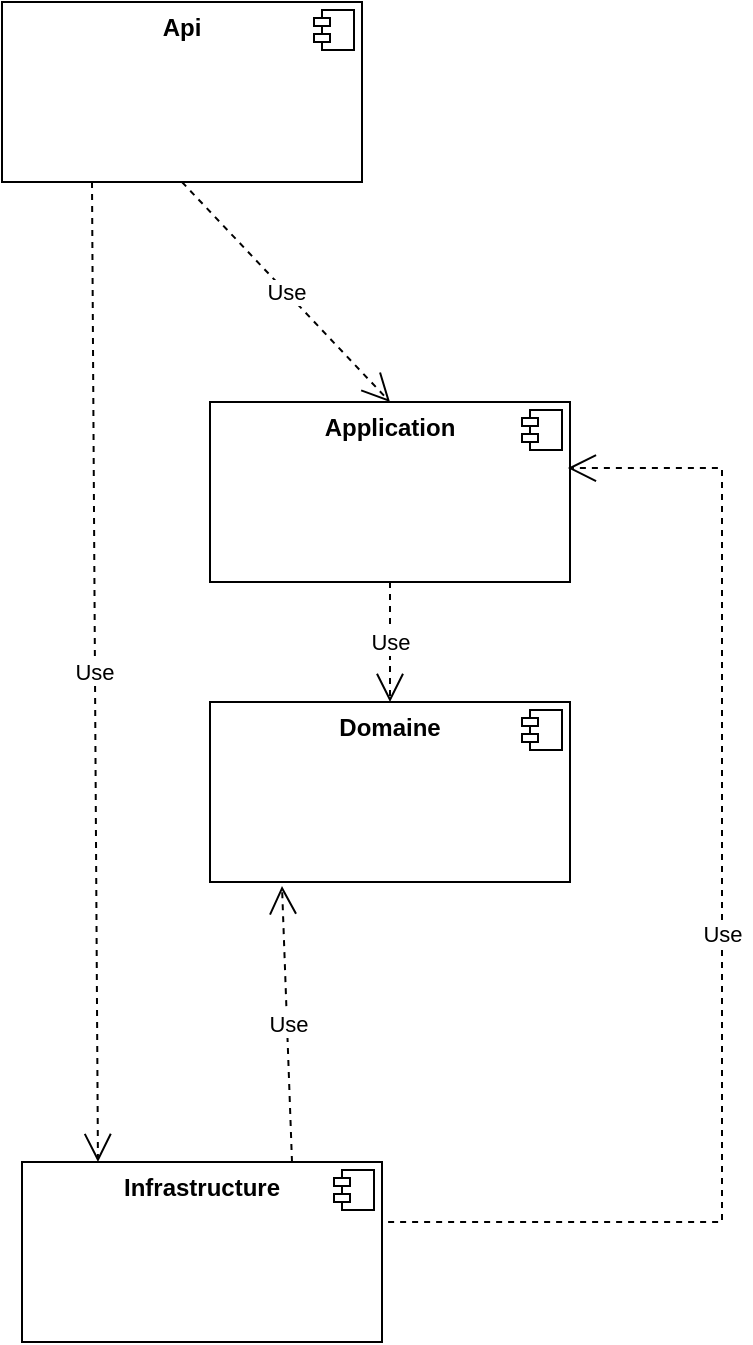 <mxfile version="20.8.19" type="github">
  <diagram id="C5RBs43oDa-KdzZeNtuy" name="Page-1">
    <mxGraphModel dx="1387" dy="774" grid="1" gridSize="10" guides="1" tooltips="1" connect="1" arrows="1" fold="1" page="1" pageScale="1" pageWidth="827" pageHeight="1169" math="0" shadow="0">
      <root>
        <mxCell id="WIyWlLk6GJQsqaUBKTNV-0" />
        <mxCell id="WIyWlLk6GJQsqaUBKTNV-1" parent="WIyWlLk6GJQsqaUBKTNV-0" />
        <mxCell id="WhpM9gvgKRxwBmXjbWV0-1" value="&lt;p style=&quot;margin:0px;margin-top:6px;text-align:center;&quot;&gt;&lt;b&gt;Api&lt;/b&gt;&lt;/p&gt;&lt;p style=&quot;margin:0px;margin-top:6px;text-align:center;&quot;&gt;&lt;b&gt;&lt;br&gt;&lt;/b&gt;&lt;/p&gt;" style="align=left;overflow=fill;html=1;dropTarget=0;" parent="WIyWlLk6GJQsqaUBKTNV-1" vertex="1">
          <mxGeometry x="220" y="70" width="180" height="90" as="geometry" />
        </mxCell>
        <mxCell id="WhpM9gvgKRxwBmXjbWV0-2" value="" style="shape=component;jettyWidth=8;jettyHeight=4;" parent="WhpM9gvgKRxwBmXjbWV0-1" vertex="1">
          <mxGeometry x="1" width="20" height="20" relative="1" as="geometry">
            <mxPoint x="-24" y="4" as="offset" />
          </mxGeometry>
        </mxCell>
        <mxCell id="WhpM9gvgKRxwBmXjbWV0-3" value="&lt;p style=&quot;margin:0px;margin-top:6px;text-align:center;&quot;&gt;&lt;b&gt;Infrastructure&lt;/b&gt;&lt;/p&gt;&lt;p style=&quot;margin:0px;margin-top:6px;text-align:center;&quot;&gt;&lt;b&gt;&lt;br&gt;&lt;/b&gt;&lt;/p&gt;" style="align=left;overflow=fill;html=1;dropTarget=0;" parent="WIyWlLk6GJQsqaUBKTNV-1" vertex="1">
          <mxGeometry x="230" y="650" width="180" height="90" as="geometry" />
        </mxCell>
        <mxCell id="WhpM9gvgKRxwBmXjbWV0-4" value="" style="shape=component;jettyWidth=8;jettyHeight=4;" parent="WhpM9gvgKRxwBmXjbWV0-3" vertex="1">
          <mxGeometry x="1" width="20" height="20" relative="1" as="geometry">
            <mxPoint x="-24" y="4" as="offset" />
          </mxGeometry>
        </mxCell>
        <mxCell id="WhpM9gvgKRxwBmXjbWV0-5" value="&lt;p style=&quot;margin:0px;margin-top:6px;text-align:center;&quot;&gt;&lt;b&gt;Application&lt;/b&gt;&lt;/p&gt;&lt;p style=&quot;margin:0px;margin-top:6px;text-align:center;&quot;&gt;&lt;b&gt;&lt;br&gt;&lt;/b&gt;&lt;/p&gt;" style="align=left;overflow=fill;html=1;dropTarget=0;" parent="WIyWlLk6GJQsqaUBKTNV-1" vertex="1">
          <mxGeometry x="324" y="270" width="180" height="90" as="geometry" />
        </mxCell>
        <mxCell id="WhpM9gvgKRxwBmXjbWV0-6" value="" style="shape=component;jettyWidth=8;jettyHeight=4;" parent="WhpM9gvgKRxwBmXjbWV0-5" vertex="1">
          <mxGeometry x="1" width="20" height="20" relative="1" as="geometry">
            <mxPoint x="-24" y="4" as="offset" />
          </mxGeometry>
        </mxCell>
        <mxCell id="WhpM9gvgKRxwBmXjbWV0-7" value="&lt;p style=&quot;margin:0px;margin-top:6px;text-align:center;&quot;&gt;&lt;b&gt;Domaine&lt;/b&gt;&lt;/p&gt;&lt;p style=&quot;margin:0px;margin-top:6px;text-align:center;&quot;&gt;&lt;b&gt;&lt;br&gt;&lt;/b&gt;&lt;/p&gt;" style="align=left;overflow=fill;html=1;dropTarget=0;" parent="WIyWlLk6GJQsqaUBKTNV-1" vertex="1">
          <mxGeometry x="324" y="420" width="180" height="90" as="geometry" />
        </mxCell>
        <mxCell id="WhpM9gvgKRxwBmXjbWV0-8" value="" style="shape=component;jettyWidth=8;jettyHeight=4;" parent="WhpM9gvgKRxwBmXjbWV0-7" vertex="1">
          <mxGeometry x="1" width="20" height="20" relative="1" as="geometry">
            <mxPoint x="-24" y="4" as="offset" />
          </mxGeometry>
        </mxCell>
        <mxCell id="WhpM9gvgKRxwBmXjbWV0-13" value="Use" style="endArrow=open;endSize=12;dashed=1;html=1;rounded=0;entryX=0.5;entryY=0;entryDx=0;entryDy=0;" parent="WIyWlLk6GJQsqaUBKTNV-1" source="WhpM9gvgKRxwBmXjbWV0-5" target="WhpM9gvgKRxwBmXjbWV0-7" edge="1">
          <mxGeometry width="160" relative="1" as="geometry">
            <mxPoint x="550" y="240" as="sourcePoint" />
            <mxPoint x="710" y="240" as="targetPoint" />
          </mxGeometry>
        </mxCell>
        <mxCell id="WhpM9gvgKRxwBmXjbWV0-15" value="Use" style="endArrow=open;endSize=12;dashed=1;html=1;rounded=0;exitX=0.25;exitY=1;exitDx=0;exitDy=0;entryX=0.211;entryY=0;entryDx=0;entryDy=0;entryPerimeter=0;" parent="WIyWlLk6GJQsqaUBKTNV-1" source="WhpM9gvgKRxwBmXjbWV0-1" target="WhpM9gvgKRxwBmXjbWV0-3" edge="1">
          <mxGeometry width="160" relative="1" as="geometry">
            <mxPoint x="349" y="170" as="sourcePoint" />
            <mxPoint x="395" y="240" as="targetPoint" />
          </mxGeometry>
        </mxCell>
        <mxCell id="WhpM9gvgKRxwBmXjbWV0-16" value="Use" style="endArrow=open;endSize=12;dashed=1;html=1;rounded=0;exitX=0.5;exitY=1;exitDx=0;exitDy=0;entryX=0.5;entryY=0;entryDx=0;entryDy=0;" parent="WIyWlLk6GJQsqaUBKTNV-1" source="WhpM9gvgKRxwBmXjbWV0-1" target="WhpM9gvgKRxwBmXjbWV0-5" edge="1">
          <mxGeometry width="160" relative="1" as="geometry">
            <mxPoint x="327" y="171" as="sourcePoint" />
            <mxPoint x="400" y="230" as="targetPoint" />
          </mxGeometry>
        </mxCell>
        <mxCell id="WhpM9gvgKRxwBmXjbWV0-17" value="Use" style="endArrow=open;endSize=12;dashed=1;html=1;rounded=0;exitX=1.017;exitY=0.333;exitDx=0;exitDy=0;exitPerimeter=0;entryX=0.994;entryY=0.367;entryDx=0;entryDy=0;entryPerimeter=0;" parent="WIyWlLk6GJQsqaUBKTNV-1" source="WhpM9gvgKRxwBmXjbWV0-3" target="WhpM9gvgKRxwBmXjbWV0-5" edge="1">
          <mxGeometry width="160" relative="1" as="geometry">
            <mxPoint x="600" y="220" as="sourcePoint" />
            <mxPoint x="760" y="220" as="targetPoint" />
            <Array as="points">
              <mxPoint x="580" y="680" />
              <mxPoint x="580" y="480" />
              <mxPoint x="580" y="303" />
            </Array>
          </mxGeometry>
        </mxCell>
        <mxCell id="KNc8RuB8lHvSRPPmTL4x-0" value="Use" style="endArrow=open;endSize=12;dashed=1;html=1;rounded=0;exitX=0.75;exitY=0;exitDx=0;exitDy=0;entryX=0.2;entryY=1.022;entryDx=0;entryDy=0;entryPerimeter=0;" edge="1" parent="WIyWlLk6GJQsqaUBKTNV-1" source="WhpM9gvgKRxwBmXjbWV0-3" target="WhpM9gvgKRxwBmXjbWV0-7">
          <mxGeometry width="160" relative="1" as="geometry">
            <mxPoint x="330" y="400" as="sourcePoint" />
            <mxPoint x="490" y="400" as="targetPoint" />
          </mxGeometry>
        </mxCell>
      </root>
    </mxGraphModel>
  </diagram>
</mxfile>
